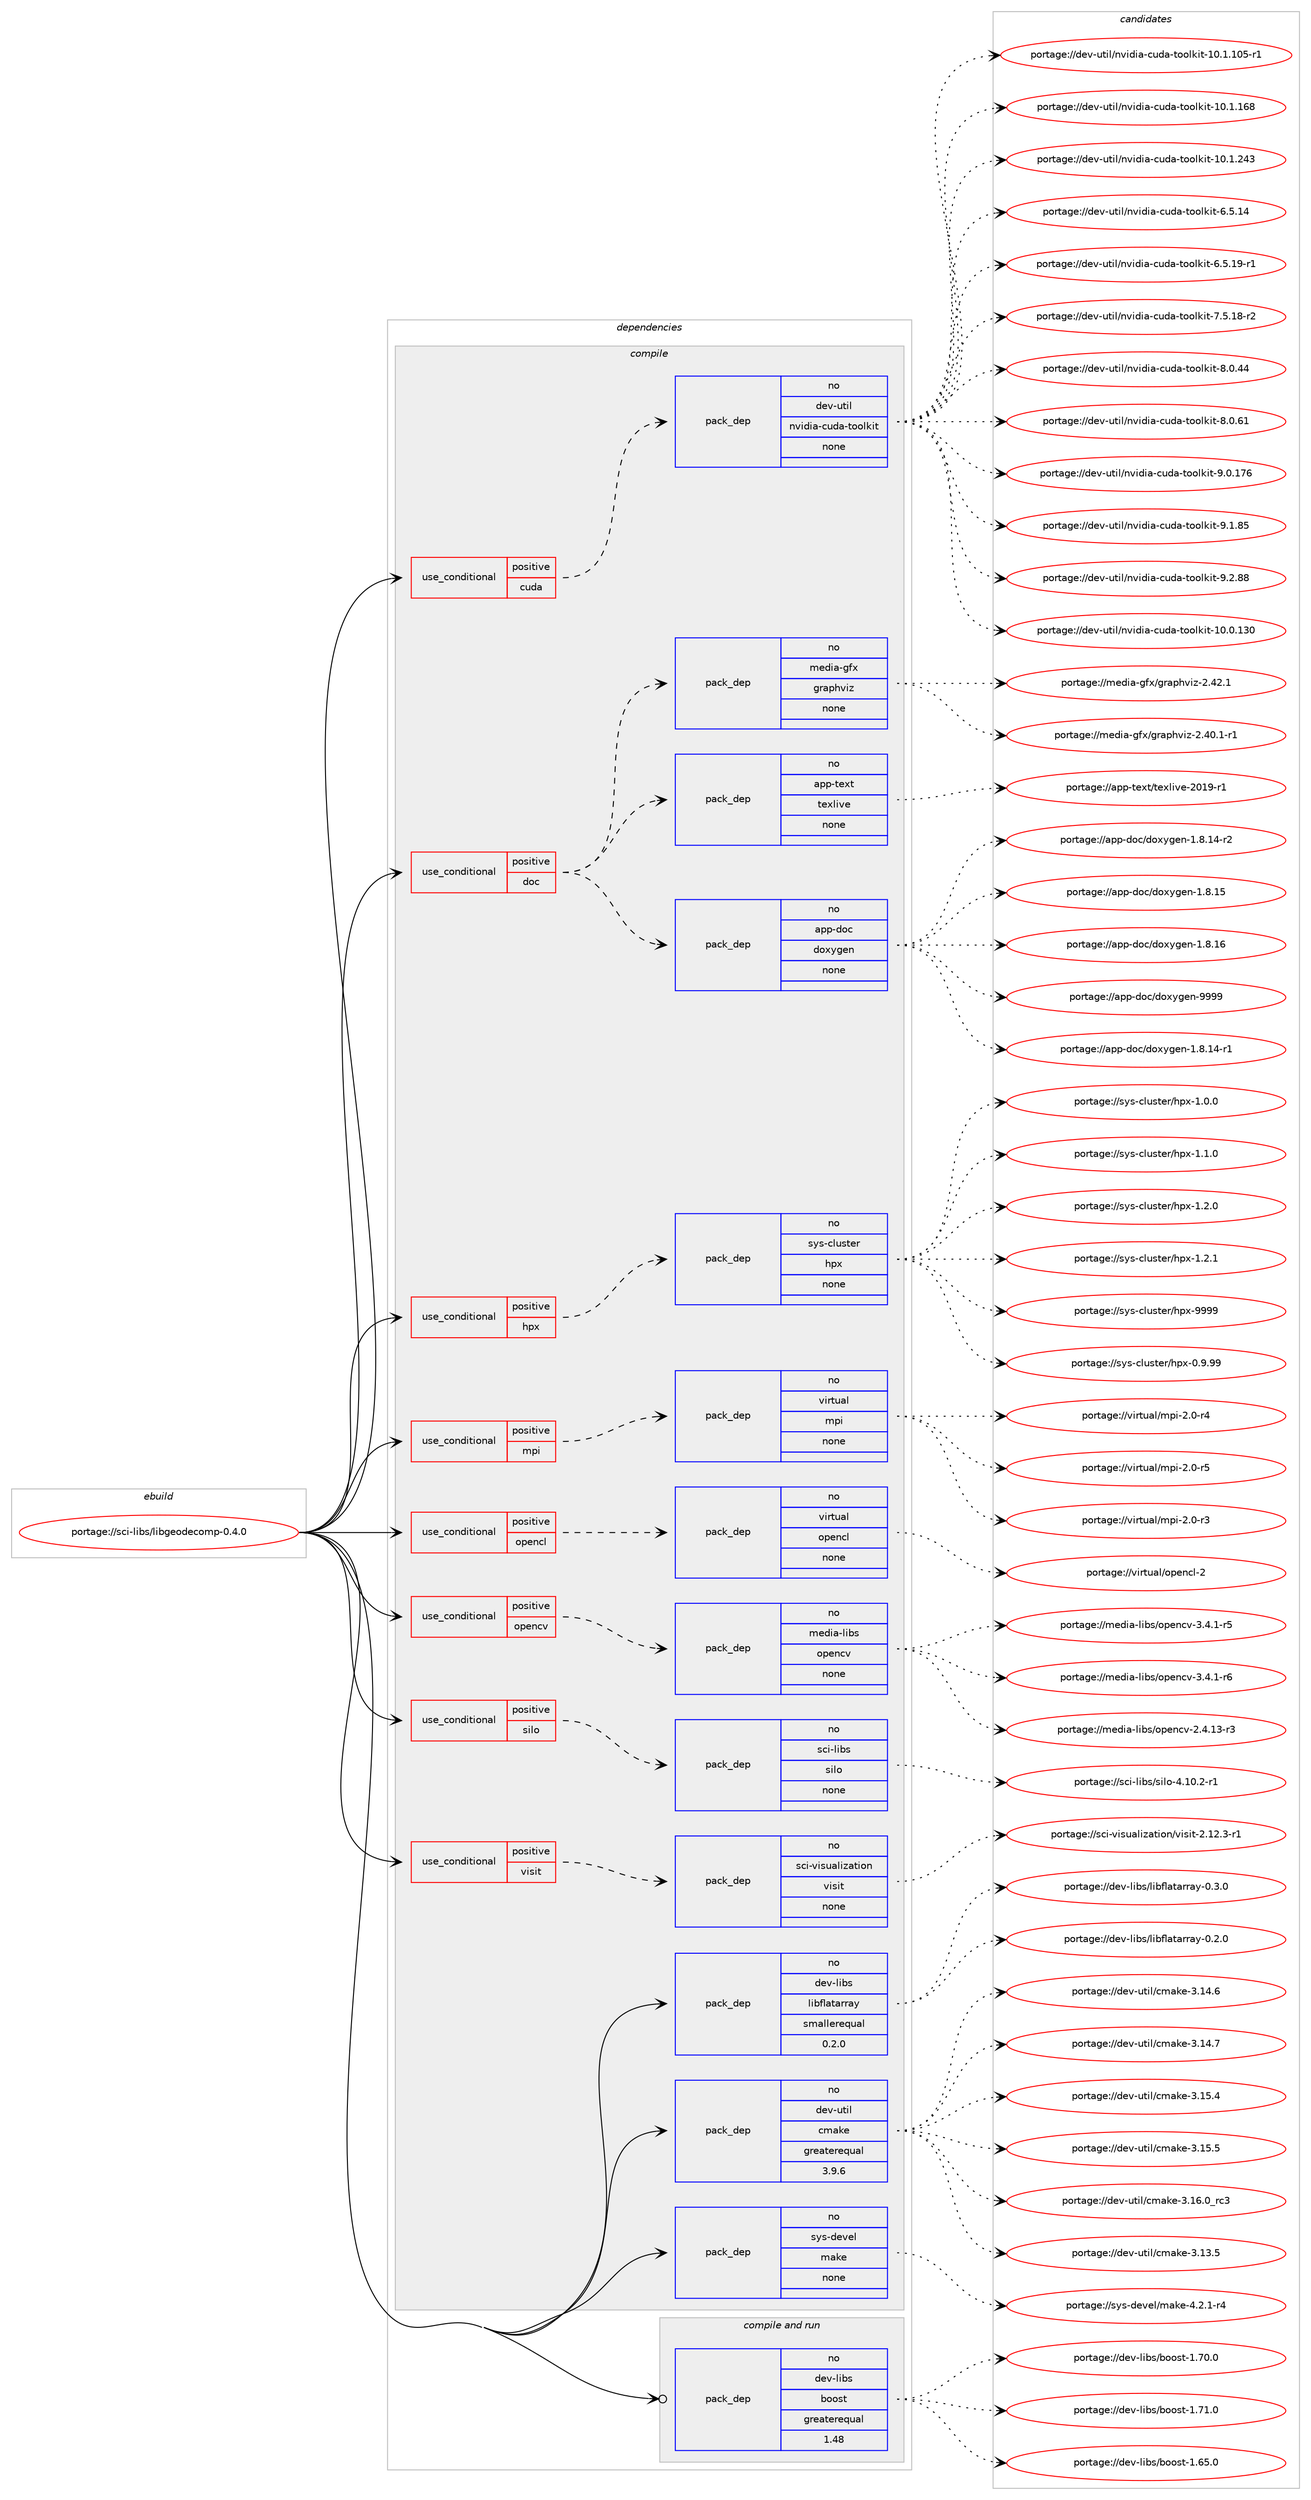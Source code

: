 digraph prolog {

# *************
# Graph options
# *************

newrank=true;
concentrate=true;
compound=true;
graph [rankdir=LR,fontname=Helvetica,fontsize=10,ranksep=1.5];#, ranksep=2.5, nodesep=0.2];
edge  [arrowhead=vee];
node  [fontname=Helvetica,fontsize=10];

# **********
# The ebuild
# **********

subgraph cluster_leftcol {
color=gray;
rank=same;
label=<<i>ebuild</i>>;
id [label="portage://sci-libs/libgeodecomp-0.4.0", color=red, width=4, href="../sci-libs/libgeodecomp-0.4.0.svg"];
}

# ****************
# The dependencies
# ****************

subgraph cluster_midcol {
color=gray;
label=<<i>dependencies</i>>;
subgraph cluster_compile {
fillcolor="#eeeeee";
style=filled;
label=<<i>compile</i>>;
subgraph cond96665 {
dependency390533 [label=<<TABLE BORDER="0" CELLBORDER="1" CELLSPACING="0" CELLPADDING="4"><TR><TD ROWSPAN="3" CELLPADDING="10">use_conditional</TD></TR><TR><TD>positive</TD></TR><TR><TD>cuda</TD></TR></TABLE>>, shape=none, color=red];
subgraph pack287239 {
dependency390534 [label=<<TABLE BORDER="0" CELLBORDER="1" CELLSPACING="0" CELLPADDING="4" WIDTH="220"><TR><TD ROWSPAN="6" CELLPADDING="30">pack_dep</TD></TR><TR><TD WIDTH="110">no</TD></TR><TR><TD>dev-util</TD></TR><TR><TD>nvidia-cuda-toolkit</TD></TR><TR><TD>none</TD></TR><TR><TD></TD></TR></TABLE>>, shape=none, color=blue];
}
dependency390533:e -> dependency390534:w [weight=20,style="dashed",arrowhead="vee"];
}
id:e -> dependency390533:w [weight=20,style="solid",arrowhead="vee"];
subgraph cond96666 {
dependency390535 [label=<<TABLE BORDER="0" CELLBORDER="1" CELLSPACING="0" CELLPADDING="4"><TR><TD ROWSPAN="3" CELLPADDING="10">use_conditional</TD></TR><TR><TD>positive</TD></TR><TR><TD>doc</TD></TR></TABLE>>, shape=none, color=red];
subgraph pack287240 {
dependency390536 [label=<<TABLE BORDER="0" CELLBORDER="1" CELLSPACING="0" CELLPADDING="4" WIDTH="220"><TR><TD ROWSPAN="6" CELLPADDING="30">pack_dep</TD></TR><TR><TD WIDTH="110">no</TD></TR><TR><TD>app-doc</TD></TR><TR><TD>doxygen</TD></TR><TR><TD>none</TD></TR><TR><TD></TD></TR></TABLE>>, shape=none, color=blue];
}
dependency390535:e -> dependency390536:w [weight=20,style="dashed",arrowhead="vee"];
subgraph pack287241 {
dependency390537 [label=<<TABLE BORDER="0" CELLBORDER="1" CELLSPACING="0" CELLPADDING="4" WIDTH="220"><TR><TD ROWSPAN="6" CELLPADDING="30">pack_dep</TD></TR><TR><TD WIDTH="110">no</TD></TR><TR><TD>app-text</TD></TR><TR><TD>texlive</TD></TR><TR><TD>none</TD></TR><TR><TD></TD></TR></TABLE>>, shape=none, color=blue];
}
dependency390535:e -> dependency390537:w [weight=20,style="dashed",arrowhead="vee"];
subgraph pack287242 {
dependency390538 [label=<<TABLE BORDER="0" CELLBORDER="1" CELLSPACING="0" CELLPADDING="4" WIDTH="220"><TR><TD ROWSPAN="6" CELLPADDING="30">pack_dep</TD></TR><TR><TD WIDTH="110">no</TD></TR><TR><TD>media-gfx</TD></TR><TR><TD>graphviz</TD></TR><TR><TD>none</TD></TR><TR><TD></TD></TR></TABLE>>, shape=none, color=blue];
}
dependency390535:e -> dependency390538:w [weight=20,style="dashed",arrowhead="vee"];
}
id:e -> dependency390535:w [weight=20,style="solid",arrowhead="vee"];
subgraph cond96667 {
dependency390539 [label=<<TABLE BORDER="0" CELLBORDER="1" CELLSPACING="0" CELLPADDING="4"><TR><TD ROWSPAN="3" CELLPADDING="10">use_conditional</TD></TR><TR><TD>positive</TD></TR><TR><TD>hpx</TD></TR></TABLE>>, shape=none, color=red];
subgraph pack287243 {
dependency390540 [label=<<TABLE BORDER="0" CELLBORDER="1" CELLSPACING="0" CELLPADDING="4" WIDTH="220"><TR><TD ROWSPAN="6" CELLPADDING="30">pack_dep</TD></TR><TR><TD WIDTH="110">no</TD></TR><TR><TD>sys-cluster</TD></TR><TR><TD>hpx</TD></TR><TR><TD>none</TD></TR><TR><TD></TD></TR></TABLE>>, shape=none, color=blue];
}
dependency390539:e -> dependency390540:w [weight=20,style="dashed",arrowhead="vee"];
}
id:e -> dependency390539:w [weight=20,style="solid",arrowhead="vee"];
subgraph cond96668 {
dependency390541 [label=<<TABLE BORDER="0" CELLBORDER="1" CELLSPACING="0" CELLPADDING="4"><TR><TD ROWSPAN="3" CELLPADDING="10">use_conditional</TD></TR><TR><TD>positive</TD></TR><TR><TD>mpi</TD></TR></TABLE>>, shape=none, color=red];
subgraph pack287244 {
dependency390542 [label=<<TABLE BORDER="0" CELLBORDER="1" CELLSPACING="0" CELLPADDING="4" WIDTH="220"><TR><TD ROWSPAN="6" CELLPADDING="30">pack_dep</TD></TR><TR><TD WIDTH="110">no</TD></TR><TR><TD>virtual</TD></TR><TR><TD>mpi</TD></TR><TR><TD>none</TD></TR><TR><TD></TD></TR></TABLE>>, shape=none, color=blue];
}
dependency390541:e -> dependency390542:w [weight=20,style="dashed",arrowhead="vee"];
}
id:e -> dependency390541:w [weight=20,style="solid",arrowhead="vee"];
subgraph cond96669 {
dependency390543 [label=<<TABLE BORDER="0" CELLBORDER="1" CELLSPACING="0" CELLPADDING="4"><TR><TD ROWSPAN="3" CELLPADDING="10">use_conditional</TD></TR><TR><TD>positive</TD></TR><TR><TD>opencl</TD></TR></TABLE>>, shape=none, color=red];
subgraph pack287245 {
dependency390544 [label=<<TABLE BORDER="0" CELLBORDER="1" CELLSPACING="0" CELLPADDING="4" WIDTH="220"><TR><TD ROWSPAN="6" CELLPADDING="30">pack_dep</TD></TR><TR><TD WIDTH="110">no</TD></TR><TR><TD>virtual</TD></TR><TR><TD>opencl</TD></TR><TR><TD>none</TD></TR><TR><TD></TD></TR></TABLE>>, shape=none, color=blue];
}
dependency390543:e -> dependency390544:w [weight=20,style="dashed",arrowhead="vee"];
}
id:e -> dependency390543:w [weight=20,style="solid",arrowhead="vee"];
subgraph cond96670 {
dependency390545 [label=<<TABLE BORDER="0" CELLBORDER="1" CELLSPACING="0" CELLPADDING="4"><TR><TD ROWSPAN="3" CELLPADDING="10">use_conditional</TD></TR><TR><TD>positive</TD></TR><TR><TD>opencv</TD></TR></TABLE>>, shape=none, color=red];
subgraph pack287246 {
dependency390546 [label=<<TABLE BORDER="0" CELLBORDER="1" CELLSPACING="0" CELLPADDING="4" WIDTH="220"><TR><TD ROWSPAN="6" CELLPADDING="30">pack_dep</TD></TR><TR><TD WIDTH="110">no</TD></TR><TR><TD>media-libs</TD></TR><TR><TD>opencv</TD></TR><TR><TD>none</TD></TR><TR><TD></TD></TR></TABLE>>, shape=none, color=blue];
}
dependency390545:e -> dependency390546:w [weight=20,style="dashed",arrowhead="vee"];
}
id:e -> dependency390545:w [weight=20,style="solid",arrowhead="vee"];
subgraph cond96671 {
dependency390547 [label=<<TABLE BORDER="0" CELLBORDER="1" CELLSPACING="0" CELLPADDING="4"><TR><TD ROWSPAN="3" CELLPADDING="10">use_conditional</TD></TR><TR><TD>positive</TD></TR><TR><TD>silo</TD></TR></TABLE>>, shape=none, color=red];
subgraph pack287247 {
dependency390548 [label=<<TABLE BORDER="0" CELLBORDER="1" CELLSPACING="0" CELLPADDING="4" WIDTH="220"><TR><TD ROWSPAN="6" CELLPADDING="30">pack_dep</TD></TR><TR><TD WIDTH="110">no</TD></TR><TR><TD>sci-libs</TD></TR><TR><TD>silo</TD></TR><TR><TD>none</TD></TR><TR><TD></TD></TR></TABLE>>, shape=none, color=blue];
}
dependency390547:e -> dependency390548:w [weight=20,style="dashed",arrowhead="vee"];
}
id:e -> dependency390547:w [weight=20,style="solid",arrowhead="vee"];
subgraph cond96672 {
dependency390549 [label=<<TABLE BORDER="0" CELLBORDER="1" CELLSPACING="0" CELLPADDING="4"><TR><TD ROWSPAN="3" CELLPADDING="10">use_conditional</TD></TR><TR><TD>positive</TD></TR><TR><TD>visit</TD></TR></TABLE>>, shape=none, color=red];
subgraph pack287248 {
dependency390550 [label=<<TABLE BORDER="0" CELLBORDER="1" CELLSPACING="0" CELLPADDING="4" WIDTH="220"><TR><TD ROWSPAN="6" CELLPADDING="30">pack_dep</TD></TR><TR><TD WIDTH="110">no</TD></TR><TR><TD>sci-visualization</TD></TR><TR><TD>visit</TD></TR><TR><TD>none</TD></TR><TR><TD></TD></TR></TABLE>>, shape=none, color=blue];
}
dependency390549:e -> dependency390550:w [weight=20,style="dashed",arrowhead="vee"];
}
id:e -> dependency390549:w [weight=20,style="solid",arrowhead="vee"];
subgraph pack287249 {
dependency390551 [label=<<TABLE BORDER="0" CELLBORDER="1" CELLSPACING="0" CELLPADDING="4" WIDTH="220"><TR><TD ROWSPAN="6" CELLPADDING="30">pack_dep</TD></TR><TR><TD WIDTH="110">no</TD></TR><TR><TD>dev-libs</TD></TR><TR><TD>libflatarray</TD></TR><TR><TD>smallerequal</TD></TR><TR><TD>0.2.0</TD></TR></TABLE>>, shape=none, color=blue];
}
id:e -> dependency390551:w [weight=20,style="solid",arrowhead="vee"];
subgraph pack287250 {
dependency390552 [label=<<TABLE BORDER="0" CELLBORDER="1" CELLSPACING="0" CELLPADDING="4" WIDTH="220"><TR><TD ROWSPAN="6" CELLPADDING="30">pack_dep</TD></TR><TR><TD WIDTH="110">no</TD></TR><TR><TD>dev-util</TD></TR><TR><TD>cmake</TD></TR><TR><TD>greaterequal</TD></TR><TR><TD>3.9.6</TD></TR></TABLE>>, shape=none, color=blue];
}
id:e -> dependency390552:w [weight=20,style="solid",arrowhead="vee"];
subgraph pack287251 {
dependency390553 [label=<<TABLE BORDER="0" CELLBORDER="1" CELLSPACING="0" CELLPADDING="4" WIDTH="220"><TR><TD ROWSPAN="6" CELLPADDING="30">pack_dep</TD></TR><TR><TD WIDTH="110">no</TD></TR><TR><TD>sys-devel</TD></TR><TR><TD>make</TD></TR><TR><TD>none</TD></TR><TR><TD></TD></TR></TABLE>>, shape=none, color=blue];
}
id:e -> dependency390553:w [weight=20,style="solid",arrowhead="vee"];
}
subgraph cluster_compileandrun {
fillcolor="#eeeeee";
style=filled;
label=<<i>compile and run</i>>;
subgraph pack287252 {
dependency390554 [label=<<TABLE BORDER="0" CELLBORDER="1" CELLSPACING="0" CELLPADDING="4" WIDTH="220"><TR><TD ROWSPAN="6" CELLPADDING="30">pack_dep</TD></TR><TR><TD WIDTH="110">no</TD></TR><TR><TD>dev-libs</TD></TR><TR><TD>boost</TD></TR><TR><TD>greaterequal</TD></TR><TR><TD>1.48</TD></TR></TABLE>>, shape=none, color=blue];
}
id:e -> dependency390554:w [weight=20,style="solid",arrowhead="odotvee"];
}
subgraph cluster_run {
fillcolor="#eeeeee";
style=filled;
label=<<i>run</i>>;
}
}

# **************
# The candidates
# **************

subgraph cluster_choices {
rank=same;
color=gray;
label=<<i>candidates</i>>;

subgraph choice287239 {
color=black;
nodesep=1;
choiceportage10010111845117116105108471101181051001059745991171009745116111111108107105116454948464846495148 [label="portage://dev-util/nvidia-cuda-toolkit-10.0.130", color=red, width=4,href="../dev-util/nvidia-cuda-toolkit-10.0.130.svg"];
choiceportage100101118451171161051084711011810510010597459911710097451161111111081071051164549484649464948534511449 [label="portage://dev-util/nvidia-cuda-toolkit-10.1.105-r1", color=red, width=4,href="../dev-util/nvidia-cuda-toolkit-10.1.105-r1.svg"];
choiceportage10010111845117116105108471101181051001059745991171009745116111111108107105116454948464946495456 [label="portage://dev-util/nvidia-cuda-toolkit-10.1.168", color=red, width=4,href="../dev-util/nvidia-cuda-toolkit-10.1.168.svg"];
choiceportage10010111845117116105108471101181051001059745991171009745116111111108107105116454948464946505251 [label="portage://dev-util/nvidia-cuda-toolkit-10.1.243", color=red, width=4,href="../dev-util/nvidia-cuda-toolkit-10.1.243.svg"];
choiceportage1001011184511711610510847110118105100105974599117100974511611111110810710511645544653464952 [label="portage://dev-util/nvidia-cuda-toolkit-6.5.14", color=red, width=4,href="../dev-util/nvidia-cuda-toolkit-6.5.14.svg"];
choiceportage10010111845117116105108471101181051001059745991171009745116111111108107105116455446534649574511449 [label="portage://dev-util/nvidia-cuda-toolkit-6.5.19-r1", color=red, width=4,href="../dev-util/nvidia-cuda-toolkit-6.5.19-r1.svg"];
choiceportage10010111845117116105108471101181051001059745991171009745116111111108107105116455546534649564511450 [label="portage://dev-util/nvidia-cuda-toolkit-7.5.18-r2", color=red, width=4,href="../dev-util/nvidia-cuda-toolkit-7.5.18-r2.svg"];
choiceportage1001011184511711610510847110118105100105974599117100974511611111110810710511645564648465252 [label="portage://dev-util/nvidia-cuda-toolkit-8.0.44", color=red, width=4,href="../dev-util/nvidia-cuda-toolkit-8.0.44.svg"];
choiceportage1001011184511711610510847110118105100105974599117100974511611111110810710511645564648465449 [label="portage://dev-util/nvidia-cuda-toolkit-8.0.61", color=red, width=4,href="../dev-util/nvidia-cuda-toolkit-8.0.61.svg"];
choiceportage100101118451171161051084711011810510010597459911710097451161111111081071051164557464846495554 [label="portage://dev-util/nvidia-cuda-toolkit-9.0.176", color=red, width=4,href="../dev-util/nvidia-cuda-toolkit-9.0.176.svg"];
choiceportage1001011184511711610510847110118105100105974599117100974511611111110810710511645574649465653 [label="portage://dev-util/nvidia-cuda-toolkit-9.1.85", color=red, width=4,href="../dev-util/nvidia-cuda-toolkit-9.1.85.svg"];
choiceportage1001011184511711610510847110118105100105974599117100974511611111110810710511645574650465656 [label="portage://dev-util/nvidia-cuda-toolkit-9.2.88", color=red, width=4,href="../dev-util/nvidia-cuda-toolkit-9.2.88.svg"];
dependency390534:e -> choiceportage10010111845117116105108471101181051001059745991171009745116111111108107105116454948464846495148:w [style=dotted,weight="100"];
dependency390534:e -> choiceportage100101118451171161051084711011810510010597459911710097451161111111081071051164549484649464948534511449:w [style=dotted,weight="100"];
dependency390534:e -> choiceportage10010111845117116105108471101181051001059745991171009745116111111108107105116454948464946495456:w [style=dotted,weight="100"];
dependency390534:e -> choiceportage10010111845117116105108471101181051001059745991171009745116111111108107105116454948464946505251:w [style=dotted,weight="100"];
dependency390534:e -> choiceportage1001011184511711610510847110118105100105974599117100974511611111110810710511645544653464952:w [style=dotted,weight="100"];
dependency390534:e -> choiceportage10010111845117116105108471101181051001059745991171009745116111111108107105116455446534649574511449:w [style=dotted,weight="100"];
dependency390534:e -> choiceportage10010111845117116105108471101181051001059745991171009745116111111108107105116455546534649564511450:w [style=dotted,weight="100"];
dependency390534:e -> choiceportage1001011184511711610510847110118105100105974599117100974511611111110810710511645564648465252:w [style=dotted,weight="100"];
dependency390534:e -> choiceportage1001011184511711610510847110118105100105974599117100974511611111110810710511645564648465449:w [style=dotted,weight="100"];
dependency390534:e -> choiceportage100101118451171161051084711011810510010597459911710097451161111111081071051164557464846495554:w [style=dotted,weight="100"];
dependency390534:e -> choiceportage1001011184511711610510847110118105100105974599117100974511611111110810710511645574649465653:w [style=dotted,weight="100"];
dependency390534:e -> choiceportage1001011184511711610510847110118105100105974599117100974511611111110810710511645574650465656:w [style=dotted,weight="100"];
}
subgraph choice287240 {
color=black;
nodesep=1;
choiceportage97112112451001119947100111120121103101110454946564649524511449 [label="portage://app-doc/doxygen-1.8.14-r1", color=red, width=4,href="../app-doc/doxygen-1.8.14-r1.svg"];
choiceportage97112112451001119947100111120121103101110454946564649524511450 [label="portage://app-doc/doxygen-1.8.14-r2", color=red, width=4,href="../app-doc/doxygen-1.8.14-r2.svg"];
choiceportage9711211245100111994710011112012110310111045494656464953 [label="portage://app-doc/doxygen-1.8.15", color=red, width=4,href="../app-doc/doxygen-1.8.15.svg"];
choiceportage9711211245100111994710011112012110310111045494656464954 [label="portage://app-doc/doxygen-1.8.16", color=red, width=4,href="../app-doc/doxygen-1.8.16.svg"];
choiceportage971121124510011199471001111201211031011104557575757 [label="portage://app-doc/doxygen-9999", color=red, width=4,href="../app-doc/doxygen-9999.svg"];
dependency390536:e -> choiceportage97112112451001119947100111120121103101110454946564649524511449:w [style=dotted,weight="100"];
dependency390536:e -> choiceportage97112112451001119947100111120121103101110454946564649524511450:w [style=dotted,weight="100"];
dependency390536:e -> choiceportage9711211245100111994710011112012110310111045494656464953:w [style=dotted,weight="100"];
dependency390536:e -> choiceportage9711211245100111994710011112012110310111045494656464954:w [style=dotted,weight="100"];
dependency390536:e -> choiceportage971121124510011199471001111201211031011104557575757:w [style=dotted,weight="100"];
}
subgraph choice287241 {
color=black;
nodesep=1;
choiceportage97112112451161011201164711610112010810511810145504849574511449 [label="portage://app-text/texlive-2019-r1", color=red, width=4,href="../app-text/texlive-2019-r1.svg"];
dependency390537:e -> choiceportage97112112451161011201164711610112010810511810145504849574511449:w [style=dotted,weight="100"];
}
subgraph choice287242 {
color=black;
nodesep=1;
choiceportage10910110010597451031021204710311497112104118105122455046524846494511449 [label="portage://media-gfx/graphviz-2.40.1-r1", color=red, width=4,href="../media-gfx/graphviz-2.40.1-r1.svg"];
choiceportage1091011001059745103102120471031149711210411810512245504652504649 [label="portage://media-gfx/graphviz-2.42.1", color=red, width=4,href="../media-gfx/graphviz-2.42.1.svg"];
dependency390538:e -> choiceportage10910110010597451031021204710311497112104118105122455046524846494511449:w [style=dotted,weight="100"];
dependency390538:e -> choiceportage1091011001059745103102120471031149711210411810512245504652504649:w [style=dotted,weight="100"];
}
subgraph choice287243 {
color=black;
nodesep=1;
choiceportage11512111545991081171151161011144710411212045484657465757 [label="portage://sys-cluster/hpx-0.9.99", color=red, width=4,href="../sys-cluster/hpx-0.9.99.svg"];
choiceportage115121115459910811711511610111447104112120454946484648 [label="portage://sys-cluster/hpx-1.0.0", color=red, width=4,href="../sys-cluster/hpx-1.0.0.svg"];
choiceportage115121115459910811711511610111447104112120454946494648 [label="portage://sys-cluster/hpx-1.1.0", color=red, width=4,href="../sys-cluster/hpx-1.1.0.svg"];
choiceportage115121115459910811711511610111447104112120454946504648 [label="portage://sys-cluster/hpx-1.2.0", color=red, width=4,href="../sys-cluster/hpx-1.2.0.svg"];
choiceportage115121115459910811711511610111447104112120454946504649 [label="portage://sys-cluster/hpx-1.2.1", color=red, width=4,href="../sys-cluster/hpx-1.2.1.svg"];
choiceportage1151211154599108117115116101114471041121204557575757 [label="portage://sys-cluster/hpx-9999", color=red, width=4,href="../sys-cluster/hpx-9999.svg"];
dependency390540:e -> choiceportage11512111545991081171151161011144710411212045484657465757:w [style=dotted,weight="100"];
dependency390540:e -> choiceportage115121115459910811711511610111447104112120454946484648:w [style=dotted,weight="100"];
dependency390540:e -> choiceportage115121115459910811711511610111447104112120454946494648:w [style=dotted,weight="100"];
dependency390540:e -> choiceportage115121115459910811711511610111447104112120454946504648:w [style=dotted,weight="100"];
dependency390540:e -> choiceportage115121115459910811711511610111447104112120454946504649:w [style=dotted,weight="100"];
dependency390540:e -> choiceportage1151211154599108117115116101114471041121204557575757:w [style=dotted,weight="100"];
}
subgraph choice287244 {
color=black;
nodesep=1;
choiceportage1181051141161179710847109112105455046484511451 [label="portage://virtual/mpi-2.0-r3", color=red, width=4,href="../virtual/mpi-2.0-r3.svg"];
choiceportage1181051141161179710847109112105455046484511452 [label="portage://virtual/mpi-2.0-r4", color=red, width=4,href="../virtual/mpi-2.0-r4.svg"];
choiceportage1181051141161179710847109112105455046484511453 [label="portage://virtual/mpi-2.0-r5", color=red, width=4,href="../virtual/mpi-2.0-r5.svg"];
dependency390542:e -> choiceportage1181051141161179710847109112105455046484511451:w [style=dotted,weight="100"];
dependency390542:e -> choiceportage1181051141161179710847109112105455046484511452:w [style=dotted,weight="100"];
dependency390542:e -> choiceportage1181051141161179710847109112105455046484511453:w [style=dotted,weight="100"];
}
subgraph choice287245 {
color=black;
nodesep=1;
choiceportage1181051141161179710847111112101110991084550 [label="portage://virtual/opencl-2", color=red, width=4,href="../virtual/opencl-2.svg"];
dependency390544:e -> choiceportage1181051141161179710847111112101110991084550:w [style=dotted,weight="100"];
}
subgraph choice287246 {
color=black;
nodesep=1;
choiceportage1091011001059745108105981154711111210111099118455046524649514511451 [label="portage://media-libs/opencv-2.4.13-r3", color=red, width=4,href="../media-libs/opencv-2.4.13-r3.svg"];
choiceportage10910110010597451081059811547111112101110991184551465246494511453 [label="portage://media-libs/opencv-3.4.1-r5", color=red, width=4,href="../media-libs/opencv-3.4.1-r5.svg"];
choiceportage10910110010597451081059811547111112101110991184551465246494511454 [label="portage://media-libs/opencv-3.4.1-r6", color=red, width=4,href="../media-libs/opencv-3.4.1-r6.svg"];
dependency390546:e -> choiceportage1091011001059745108105981154711111210111099118455046524649514511451:w [style=dotted,weight="100"];
dependency390546:e -> choiceportage10910110010597451081059811547111112101110991184551465246494511453:w [style=dotted,weight="100"];
dependency390546:e -> choiceportage10910110010597451081059811547111112101110991184551465246494511454:w [style=dotted,weight="100"];
}
subgraph choice287247 {
color=black;
nodesep=1;
choiceportage11599105451081059811547115105108111455246494846504511449 [label="portage://sci-libs/silo-4.10.2-r1", color=red, width=4,href="../sci-libs/silo-4.10.2-r1.svg"];
dependency390548:e -> choiceportage11599105451081059811547115105108111455246494846504511449:w [style=dotted,weight="100"];
}
subgraph choice287248 {
color=black;
nodesep=1;
choiceportage1159910545118105115117971081051229711610511111047118105115105116455046495046514511449 [label="portage://sci-visualization/visit-2.12.3-r1", color=red, width=4,href="../sci-visualization/visit-2.12.3-r1.svg"];
dependency390550:e -> choiceportage1159910545118105115117971081051229711610511111047118105115105116455046495046514511449:w [style=dotted,weight="100"];
}
subgraph choice287249 {
color=black;
nodesep=1;
choiceportage10010111845108105981154710810598102108971169711411497121454846504648 [label="portage://dev-libs/libflatarray-0.2.0", color=red, width=4,href="../dev-libs/libflatarray-0.2.0.svg"];
choiceportage10010111845108105981154710810598102108971169711411497121454846514648 [label="portage://dev-libs/libflatarray-0.3.0", color=red, width=4,href="../dev-libs/libflatarray-0.3.0.svg"];
dependency390551:e -> choiceportage10010111845108105981154710810598102108971169711411497121454846504648:w [style=dotted,weight="100"];
dependency390551:e -> choiceportage10010111845108105981154710810598102108971169711411497121454846514648:w [style=dotted,weight="100"];
}
subgraph choice287250 {
color=black;
nodesep=1;
choiceportage1001011184511711610510847991099710710145514649514653 [label="portage://dev-util/cmake-3.13.5", color=red, width=4,href="../dev-util/cmake-3.13.5.svg"];
choiceportage1001011184511711610510847991099710710145514649524654 [label="portage://dev-util/cmake-3.14.6", color=red, width=4,href="../dev-util/cmake-3.14.6.svg"];
choiceportage1001011184511711610510847991099710710145514649524655 [label="portage://dev-util/cmake-3.14.7", color=red, width=4,href="../dev-util/cmake-3.14.7.svg"];
choiceportage1001011184511711610510847991099710710145514649534652 [label="portage://dev-util/cmake-3.15.4", color=red, width=4,href="../dev-util/cmake-3.15.4.svg"];
choiceportage1001011184511711610510847991099710710145514649534653 [label="portage://dev-util/cmake-3.15.5", color=red, width=4,href="../dev-util/cmake-3.15.5.svg"];
choiceportage1001011184511711610510847991099710710145514649544648951149951 [label="portage://dev-util/cmake-3.16.0_rc3", color=red, width=4,href="../dev-util/cmake-3.16.0_rc3.svg"];
dependency390552:e -> choiceportage1001011184511711610510847991099710710145514649514653:w [style=dotted,weight="100"];
dependency390552:e -> choiceportage1001011184511711610510847991099710710145514649524654:w [style=dotted,weight="100"];
dependency390552:e -> choiceportage1001011184511711610510847991099710710145514649524655:w [style=dotted,weight="100"];
dependency390552:e -> choiceportage1001011184511711610510847991099710710145514649534652:w [style=dotted,weight="100"];
dependency390552:e -> choiceportage1001011184511711610510847991099710710145514649534653:w [style=dotted,weight="100"];
dependency390552:e -> choiceportage1001011184511711610510847991099710710145514649544648951149951:w [style=dotted,weight="100"];
}
subgraph choice287251 {
color=black;
nodesep=1;
choiceportage1151211154510010111810110847109971071014552465046494511452 [label="portage://sys-devel/make-4.2.1-r4", color=red, width=4,href="../sys-devel/make-4.2.1-r4.svg"];
dependency390553:e -> choiceportage1151211154510010111810110847109971071014552465046494511452:w [style=dotted,weight="100"];
}
subgraph choice287252 {
color=black;
nodesep=1;
choiceportage1001011184510810598115479811111111511645494654534648 [label="portage://dev-libs/boost-1.65.0", color=red, width=4,href="../dev-libs/boost-1.65.0.svg"];
choiceportage1001011184510810598115479811111111511645494655484648 [label="portage://dev-libs/boost-1.70.0", color=red, width=4,href="../dev-libs/boost-1.70.0.svg"];
choiceportage1001011184510810598115479811111111511645494655494648 [label="portage://dev-libs/boost-1.71.0", color=red, width=4,href="../dev-libs/boost-1.71.0.svg"];
dependency390554:e -> choiceportage1001011184510810598115479811111111511645494654534648:w [style=dotted,weight="100"];
dependency390554:e -> choiceportage1001011184510810598115479811111111511645494655484648:w [style=dotted,weight="100"];
dependency390554:e -> choiceportage1001011184510810598115479811111111511645494655494648:w [style=dotted,weight="100"];
}
}

}
